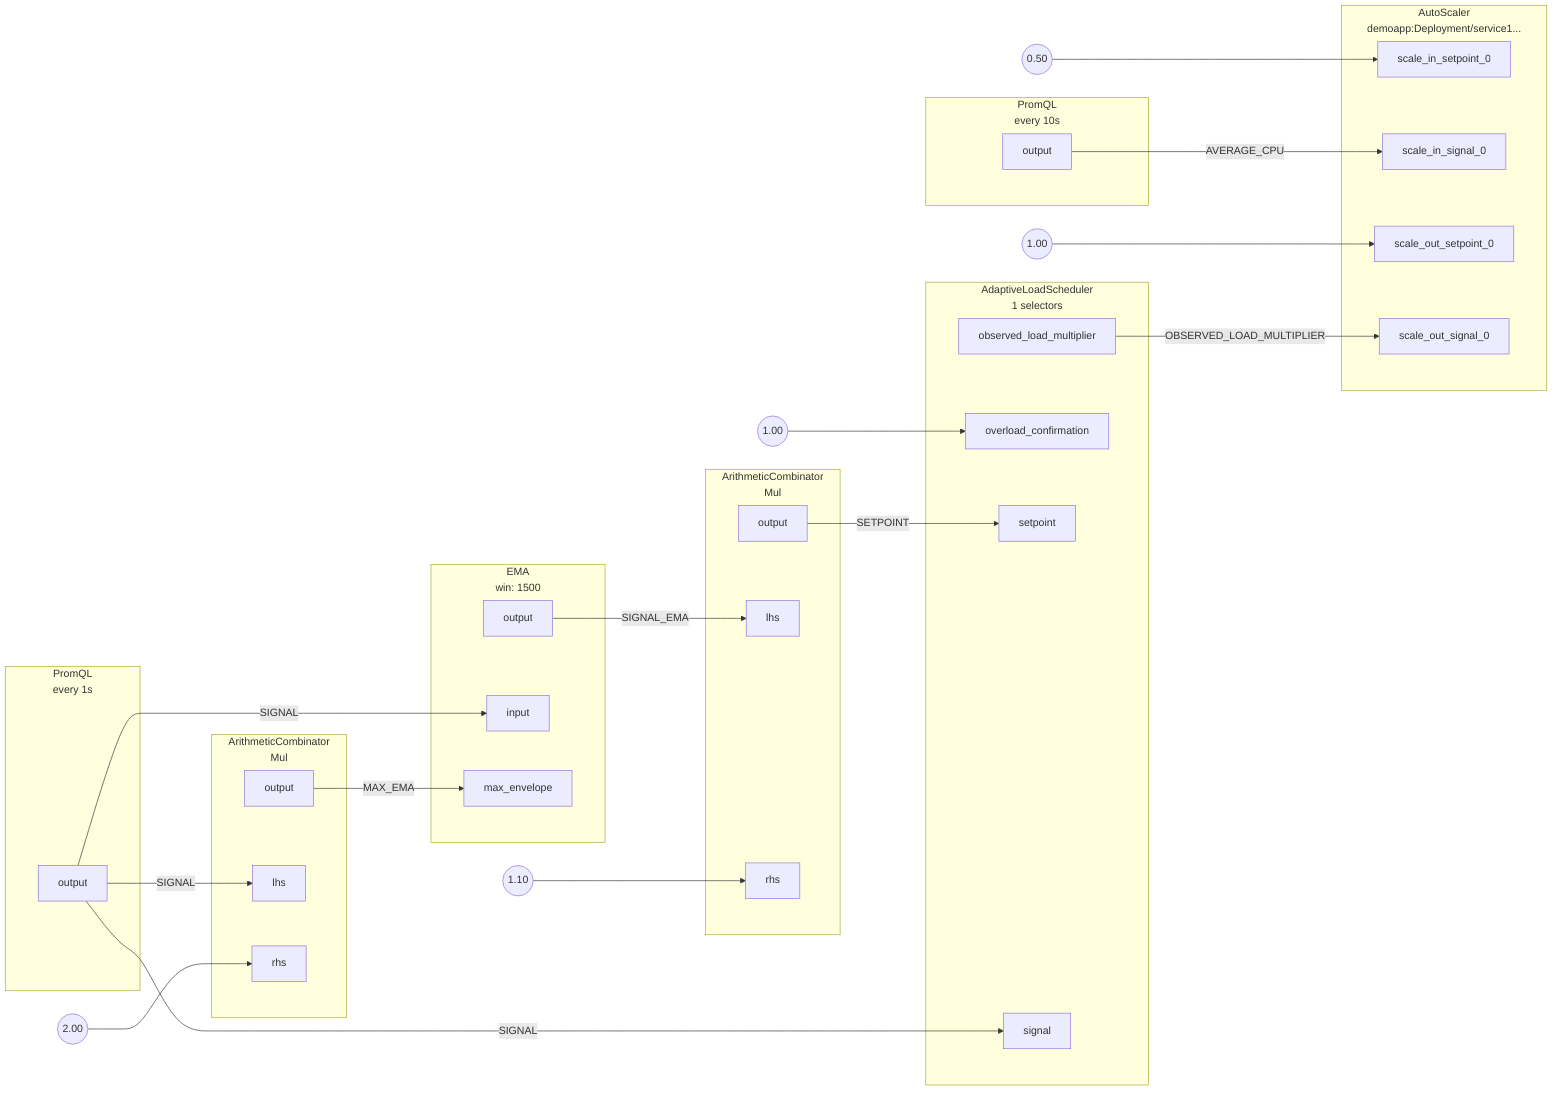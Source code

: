 flowchart LR
subgraph root.0[<center>AdaptiveLoadScheduler<br/>1 selectors</center>]
subgraph root.0_inports[ ]
style root.0_inports fill:none,stroke:none
root.0overload_confirmation[overload_confirmation]
root.0setpoint[setpoint]
root.0signal[signal]
end
subgraph root.0_outports[ ]
style root.0_outports fill:none,stroke:none
root.0observed_load_multiplier[observed_load_multiplier]
end
end
root.0_overload_confirmation_FakeConstantout((1.00))
subgraph root.1[<center>PromQL<br/>every 10s</center>]
subgraph root.1_outports[ ]
style root.1_outports fill:none,stroke:none
root.1output[output]
end
end
subgraph root.2[<center>AutoScaler<br/>demoapp:Deployment/service1...</center>]
subgraph root.2_inports[ ]
style root.2_inports fill:none,stroke:none
root.2scale_in_setpoint_0[scale_in_setpoint_0]
root.2scale_in_signal_0[scale_in_signal_0]
root.2scale_out_setpoint_0[scale_out_setpoint_0]
root.2scale_out_signal_0[scale_out_signal_0]
end
end
root.2_scale_in_setpoint_0_FakeConstantout((0.50))
root.2_scale_out_setpoint_0_FakeConstantout((1.00))
subgraph root.3[<center>PromQL<br/>every 1s</center>]
subgraph root.3_outports[ ]
style root.3_outports fill:none,stroke:none
root.3output[output]
end
end
subgraph root.4[<center>ArithmeticCombinator<br/>Mul</center>]
subgraph root.4_inports[ ]
style root.4_inports fill:none,stroke:none
root.4lhs[lhs]
root.4rhs[rhs]
end
subgraph root.4_outports[ ]
style root.4_outports fill:none,stroke:none
root.4output[output]
end
end
root.4_rhs_FakeConstantout((2.00))
subgraph root.5[<center>ArithmeticCombinator<br/>Mul</center>]
subgraph root.5_inports[ ]
style root.5_inports fill:none,stroke:none
root.5lhs[lhs]
root.5rhs[rhs]
end
subgraph root.5_outports[ ]
style root.5_outports fill:none,stroke:none
root.5output[output]
end
end
root.5_rhs_FakeConstantout((1.10))
subgraph root.6[<center>EMA<br/>win: 1500</center>]
subgraph root.6_inports[ ]
style root.6_inports fill:none,stroke:none
root.6input[input]
root.6max_envelope[max_envelope]
end
subgraph root.6_outports[ ]
style root.6_outports fill:none,stroke:none
root.6output[output]
end
end
root.0observed_load_multiplier --> |OBSERVED_LOAD_MULTIPLIER| root.2scale_out_signal_0
root.0_overload_confirmation_FakeConstantout --> root.0overload_confirmation
root.1output --> |AVERAGE_CPU| root.2scale_in_signal_0
root.2_scale_in_setpoint_0_FakeConstantout --> root.2scale_in_setpoint_0
root.2_scale_out_setpoint_0_FakeConstantout --> root.2scale_out_setpoint_0
root.3output --> |SIGNAL| root.0signal
root.3output --> |SIGNAL| root.4lhs
root.3output --> |SIGNAL| root.6input
root.4output --> |MAX_EMA| root.6max_envelope
root.4_rhs_FakeConstantout --> root.4rhs
root.5output --> |SETPOINT| root.0setpoint
root.5_rhs_FakeConstantout --> root.5rhs
root.6output --> |SIGNAL_EMA| root.5lhs